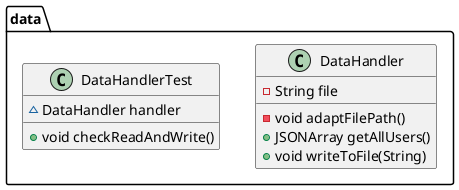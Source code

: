 @startuml classData

class data.DataHandler {
- String file
- void adaptFilePath()
+ JSONArray getAllUsers()
+ void writeToFile(String)
}

class data.DataHandlerTest {
~ DataHandler handler
+ void checkReadAndWrite()
}

@enduml